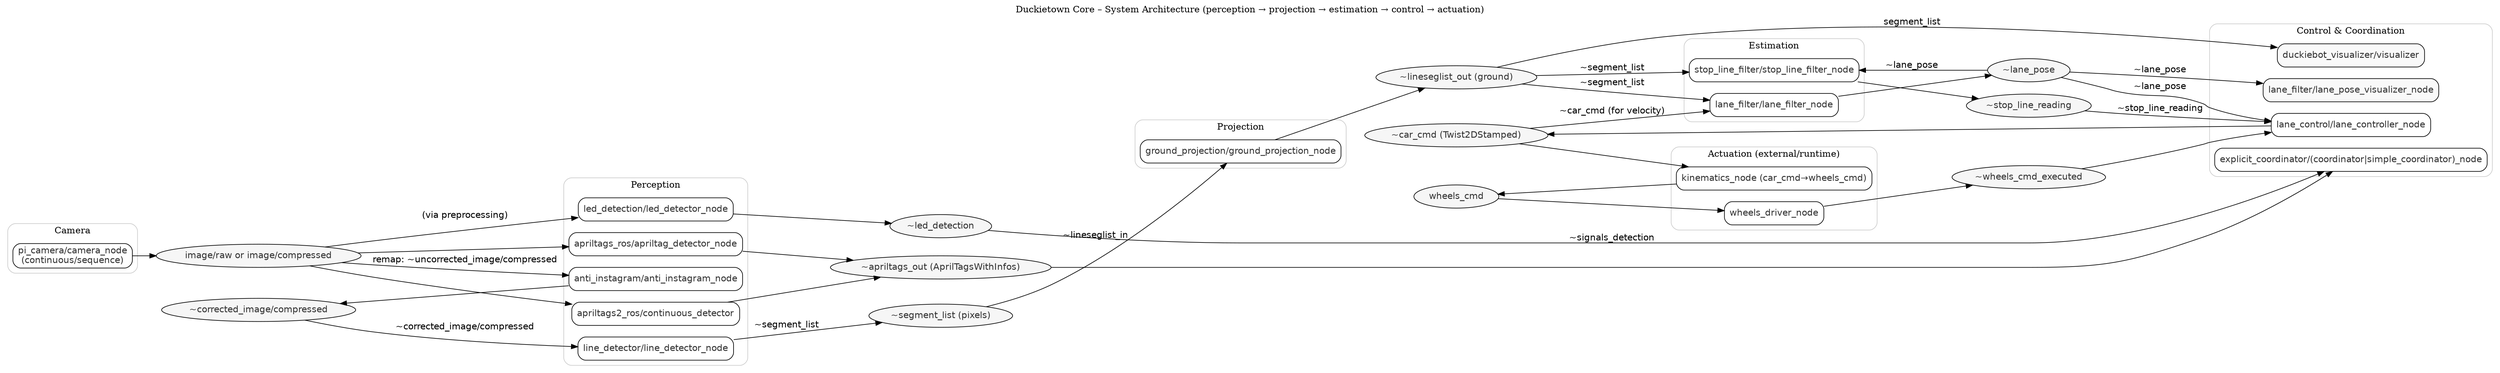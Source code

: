 // System architecture of Duckietown ROS stack in this repo (primary pipelines)
// Note: Topic names use node-private (~) names as implemented; at runtime they are resolved within a vehicle namespace and remapped by launch files.

digraph SystemArchitecture {
  rankdir=LR;
  compound=true;
  labelloc=t;
  label="Duckietown Core – System Architecture (perception → projection → estimation → control → actuation)";

  node [shape=box, style="rounded,filled", fillcolor=white, fontname=Helvetica];
  edge [fontname=Helvetica];

  // Topics as ovals
  node [shape=ellipse, style=filled, fillcolor="#f6f6f6", fontcolor="#333333"]
  t_cam_raw          [label="image/raw or image/compressed"]
  t_ai_corrected     [label="~corrected_image/compressed"]
  t_segments_px      [label="~segment_list (pixels)"]
  t_segments_gp      [label="~lineseglist_out (ground)"]
  t_lane_pose        [label="~lane_pose"]
  t_stop_line        [label="~stop_line_reading"]
  t_car_cmd          [label="~car_cmd (Twist2DStamped)"]
  t_wheels_cmd       [label="wheels_cmd"]
  t_wheels_exec      [label="~wheels_cmd_executed"]
  t_apriltags_out    [label="~apriltags_out (AprilTagsWithInfos)"]
  t_led_detection    [label="~led_detection"]

  // Reset default appearance for nodes
  node [shape=box, style="rounded,filled", fillcolor=white]

  // Camera cluster
  subgraph cluster_camera {
    label="Camera"; style="rounded"; color="#cccccc";
    cam_node [label="pi_camera/camera_node\n(continuous/sequence)"]
  }

  // Perception cluster
  subgraph cluster_perception {
    label="Perception"; style="rounded"; color="#cccccc";
    ai_node     [label="anti_instagram/anti_instagram_node"]
    ld_node     [label="line_detector/line_detector_node"]
    apr6_node   [label="apriltags_ros/apriltag_detector_node"]
    apr2_node   [label="apriltags2_ros/continuous_detector"]
    led_det     [label="led_detection/led_detector_node"]
  }

  // Projection cluster
  subgraph cluster_projection {
    label="Projection"; style="rounded"; color="#cccccc";
    gp_node  [label="ground_projection/ground_projection_node"]
  }

  // Estimation cluster
  subgraph cluster_estimation {
    label="Estimation"; style="rounded"; color="#cccccc";
    lf_node  [label="lane_filter/lane_filter_node"]
    slf_node [label="stop_line_filter/stop_line_filter_node"]
  }

  // Control & Coordination cluster
  subgraph cluster_control {
    label="Control & Coordination"; style="rounded"; color="#cccccc";
    lc_node  [label="lane_control/lane_controller_node"]
    coord    [label="explicit_coordinator/(coordinator|simple_coordinator)_node"]
    lps_vis  [label="lane_filter/lane_pose_visualizer_node", fillcolor="#f9f9f9"]
    db_viz   [label="duckiebot_visualizer/visualizer", fillcolor="#f9f9f9"]
  }

  // Actuation cluster (downstream, not all nodes exist in this repo; shown for completeness)
  subgraph cluster_actuation {
    label="Actuation (external/runtime)"; style="rounded"; color="#cccccc";
    kin_node [label="kinematics_node (car_cmd→wheels_cmd)"]
    wd_node  [label="wheels_driver_node"]
  }

  // Edges: Camera → Perception
  cam_node -> t_cam_raw
  t_cam_raw -> ai_node        [label="remap: ~uncorrected_image/compressed"]
  ai_node   -> t_ai_corrected
  t_ai_corrected -> ld_node   [label="~corrected_image/compressed"]

  // Line detection → Projection → Estimation
  ld_node   -> t_segments_px  [label="~segment_list"]
  t_segments_px -> gp_node    [label="~lineseglist_in"]
  gp_node   -> t_segments_gp  
  t_segments_gp -> lf_node    [label="~segment_list"]

  // Estimation outputs
  lf_node   -> t_lane_pose
  t_segments_gp -> slf_node   [label="~segment_list"]
  t_lane_pose   -> slf_node   [label="~lane_pose"]
  slf_node -> t_stop_line

  // Control loop
  t_lane_pose -> lc_node      [label="~lane_pose"]
  t_stop_line -> lc_node      [label="~stop_line_reading"]
  lc_node -> t_car_cmd
  t_car_cmd -> lf_node        [label="~car_cmd (for velocity)"]

  // Actuation
  t_car_cmd -> kin_node
  kin_node  -> t_wheels_cmd
  t_wheels_cmd -> wd_node
  wd_node -> t_wheels_exec
  t_wheels_exec -> lc_node

  // AprilTags perception and coordination
  t_cam_raw -> apr6_node
  t_cam_raw -> apr2_node
  apr6_node -> t_apriltags_out
  apr2_node -> t_apriltags_out
  t_apriltags_out -> coord

  // LED detection feeding coordinator
  t_cam_raw -> led_det        [label="(via preprocessing)"]
  led_det -> t_led_detection
  t_led_detection -> coord    [label="~signals_detection"]

  // Visualization (subscribes)
  t_segments_gp -> db_viz     [label="segment_list"]
  t_lane_pose   -> lps_vis    [label="~lane_pose"]
}
